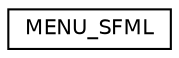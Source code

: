 digraph "Graphical Class Hierarchy"
{
  edge [fontname="Helvetica",fontsize="10",labelfontname="Helvetica",labelfontsize="10"];
  node [fontname="Helvetica",fontsize="10",shape=record];
  rankdir="LR";
  Node0 [label="MENU_SFML",height=0.2,width=0.4,color="black", fillcolor="white", style="filled",URL="$class_m_e_n_u___s_f_m_l.html"];
}
